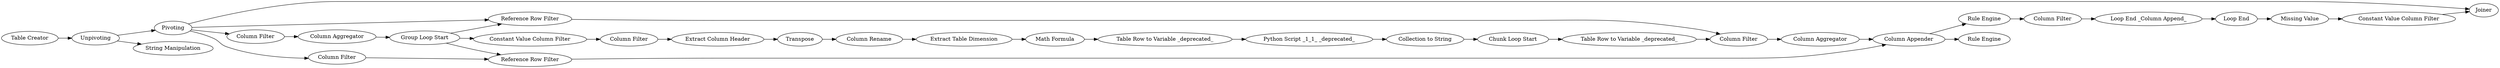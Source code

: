 digraph {
	"8718973051122190486_7" [label="Extract Column Header"]
	"7756938085583900955_44" [label="Column Appender"]
	"7756938085583900955_54" [label="Rule Engine"]
	"7756938085583900955_3" [label="Table Creator"]
	"7756938085583900955_16" [label="Table Row to Variable _deprecated_"]
	"8718973051122190486_29" [label="Constant Value Column Filter"]
	"7756938085583900955_46" [label="Loop End _Column Append_"]
	"7756938085583900955_61" [label="Loop End"]
	"7756938085583900955_22" [label="Chunk Loop Start"]
	"7756938085583900955_60" [label="Group Loop Start"]
	"7756938085583900955_5" [label="String Manipulation"]
	"7756938085583900955_6" [label=Pivoting]
	"7756938085583900955_48" [label="Column Filter"]
	"7756938085583900955_47" [label="Collection to String"]
	"7756938085583900955_63" [label="Reference Row Filter"]
	"8718973051122190486_13" [label=Transpose]
	"8718973051122190486_25" [label="Extract Table Dimension"]
	"7756938085583900955_50" [label="Column Filter"]
	"7756938085583900955_12" [label="Python Script _1_1_ _deprecated_"]
	"7756938085583900955_43" [label="Column Filter"]
	"7756938085583900955_45" [label="Column Aggregator"]
	"8718973051122190486_26" [label="Table Row to Variable _deprecated_"]
	"7756938085583900955_56" [label="Column Aggregator"]
	"7756938085583900955_64" [label="Missing Value"]
	"8718973051122190486_28" [label="Math Formula"]
	"7756938085583900955_66" [label=Joiner]
	"7756938085583900955_49" [label="Rule Engine"]
	"8718973051122190486_15" [label="Column Rename"]
	"7756938085583900955_52" [label="Constant Value Column Filter"]
	"8718973051122190486_30" [label="Column Filter"]
	"7756938085583900955_62" [label="Reference Row Filter"]
	"7756938085583900955_20" [label="Column Filter"]
	"7756938085583900955_4" [label=Unpivoting]
	"8718973051122190486_26" -> "7756938085583900955_12"
	"7756938085583900955_52" -> "7756938085583900955_66"
	"7756938085583900955_60" -> "7756938085583900955_62"
	"7756938085583900955_60" -> "7756938085583900955_63"
	"7756938085583900955_16" -> "7756938085583900955_20"
	"7756938085583900955_50" -> "7756938085583900955_46"
	"8718973051122190486_28" -> "8718973051122190486_26"
	"7756938085583900955_44" -> "7756938085583900955_54"
	"7756938085583900955_60" -> "8718973051122190486_29"
	"8718973051122190486_13" -> "8718973051122190486_15"
	"7756938085583900955_46" -> "7756938085583900955_61"
	"7756938085583900955_54" -> "7756938085583900955_50"
	"7756938085583900955_44" -> "7756938085583900955_49"
	"7756938085583900955_20" -> "7756938085583900955_45"
	"7756938085583900955_45" -> "7756938085583900955_44"
	"8718973051122190486_7" -> "8718973051122190486_13"
	"7756938085583900955_4" -> "7756938085583900955_6"
	"7756938085583900955_47" -> "7756938085583900955_22"
	"7756938085583900955_6" -> "7756938085583900955_66"
	"7756938085583900955_56" -> "7756938085583900955_60"
	"7756938085583900955_43" -> "7756938085583900955_56"
	"8718973051122190486_29" -> "8718973051122190486_30"
	"7756938085583900955_63" -> "7756938085583900955_44"
	"7756938085583900955_6" -> "7756938085583900955_48"
	"7756938085583900955_12" -> "7756938085583900955_47"
	"7756938085583900955_64" -> "7756938085583900955_52"
	"8718973051122190486_15" -> "8718973051122190486_25"
	"8718973051122190486_30" -> "8718973051122190486_7"
	"7756938085583900955_48" -> "7756938085583900955_63"
	"8718973051122190486_25" -> "8718973051122190486_28"
	"7756938085583900955_62" -> "7756938085583900955_20"
	"7756938085583900955_6" -> "7756938085583900955_43"
	"7756938085583900955_3" -> "7756938085583900955_4"
	"7756938085583900955_6" -> "7756938085583900955_62"
	"7756938085583900955_22" -> "7756938085583900955_16"
	"7756938085583900955_4" -> "7756938085583900955_5"
	"7756938085583900955_61" -> "7756938085583900955_64"
	rankdir=LR
}
